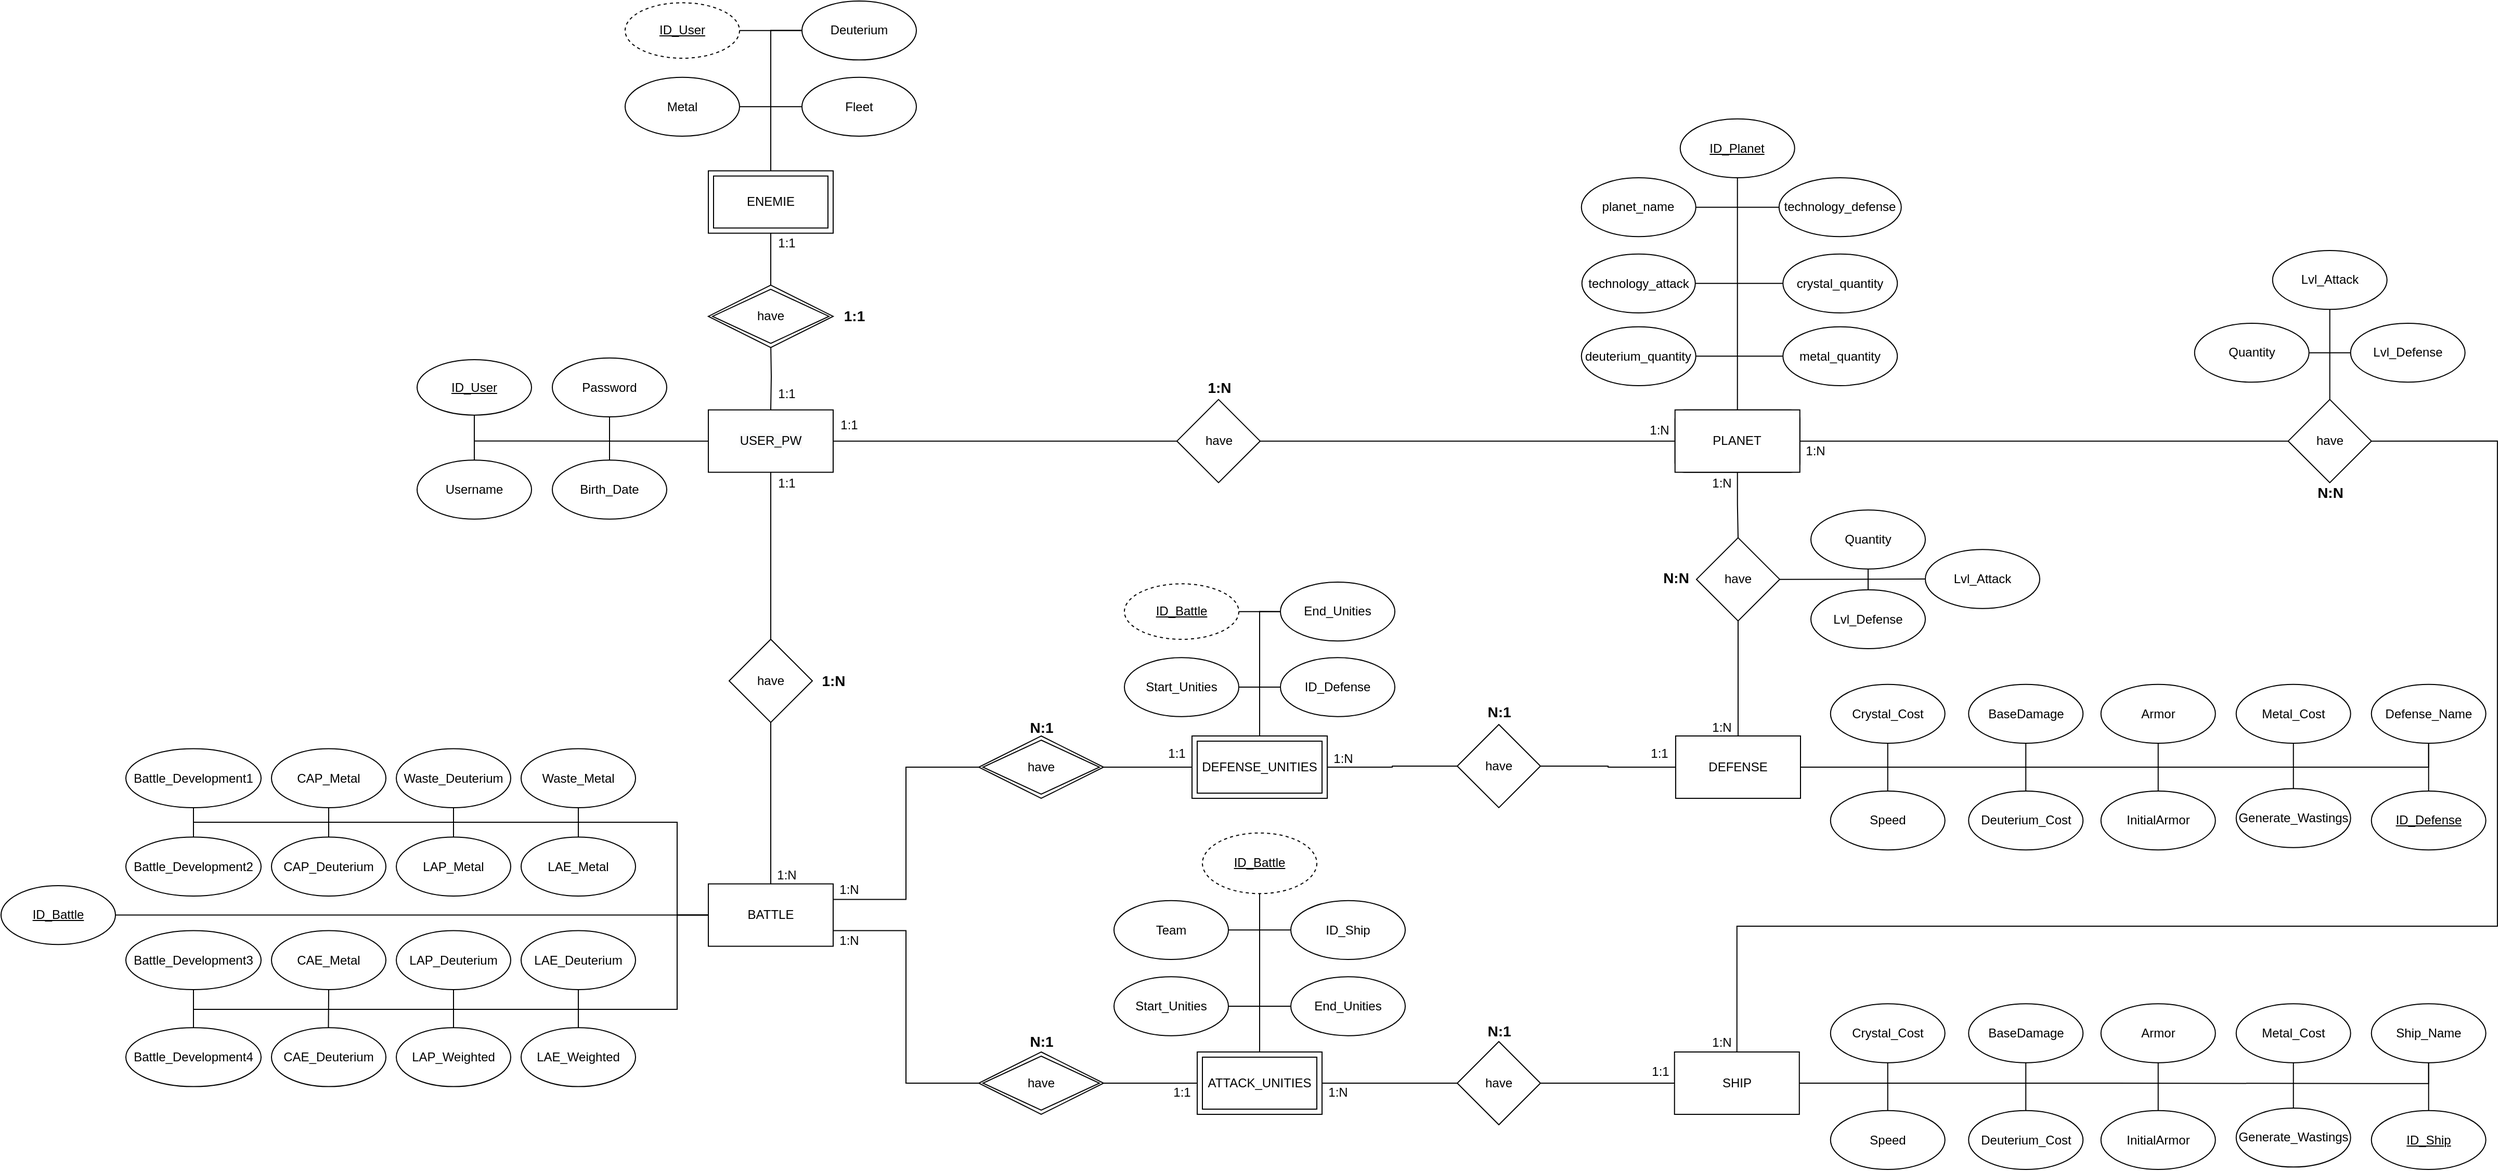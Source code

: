 <mxfile version="18.0.3" type="device"><diagram id="WYUygx-uGnB86wRrN0cQ" name="Page-1"><mxGraphModel dx="1483" dy="827" grid="1" gridSize="10" guides="1" tooltips="1" connect="1" arrows="1" fold="1" page="1" pageScale="1" pageWidth="827" pageHeight="1169" math="0" shadow="0"><root><mxCell id="0"/><mxCell id="1" parent="0"/><mxCell id="ohvW5mJ8egIb3ybMiCgC-167" style="edgeStyle=orthogonalEdgeStyle;rounded=0;orthogonalLoop=1;jettySize=auto;html=1;exitX=1;exitY=0.5;exitDx=0;exitDy=0;entryX=0;entryY=0.5;entryDx=0;entryDy=0;endArrow=none;endFill=0;" parent="1" source="6YIrO5ZXPDaVJEwFv6me-17" target="ohvW5mJ8egIb3ybMiCgC-154" edge="1"><mxGeometry relative="1" as="geometry"/></mxCell><mxCell id="6YIrO5ZXPDaVJEwFv6me-17" value="have" style="rhombus;whiteSpace=wrap;html=1;" parent="1" vertex="1"><mxGeometry x="1160.5" y="413.32" width="80" height="80" as="geometry"/></mxCell><mxCell id="j-4rNyqUVBgKODpqwFoY-155" style="edgeStyle=orthogonalEdgeStyle;rounded=0;orthogonalLoop=1;jettySize=auto;html=1;exitX=1;exitY=0.5;exitDx=0;exitDy=0;entryX=0.5;entryY=0;entryDx=0;entryDy=0;endArrow=none;endFill=0;" parent="1" source="6YIrO5ZXPDaVJEwFv6me-51" target="ohvW5mJ8egIb3ybMiCgC-158" edge="1"><mxGeometry relative="1" as="geometry"><Array as="points"><mxPoint x="2430" y="453"/><mxPoint x="2430" y="920"/><mxPoint x="1699" y="920"/></Array></mxGeometry></mxCell><mxCell id="j-4rNyqUVBgKODpqwFoY-156" style="edgeStyle=orthogonalEdgeStyle;rounded=0;orthogonalLoop=1;jettySize=auto;html=1;exitX=0.5;exitY=0;exitDx=0;exitDy=0;entryX=0.5;entryY=1;entryDx=0;entryDy=0;endArrow=none;endFill=0;" parent="1" source="6YIrO5ZXPDaVJEwFv6me-51" target="j-4rNyqUVBgKODpqwFoY-54" edge="1"><mxGeometry relative="1" as="geometry"/></mxCell><mxCell id="6YIrO5ZXPDaVJEwFv6me-51" value="have" style="rhombus;whiteSpace=wrap;html=1;" parent="1" vertex="1"><mxGeometry x="2228.87" y="413.32" width="80" height="80" as="geometry"/></mxCell><mxCell id="6YIrO5ZXPDaVJEwFv6me-54" value="DEFENSE" style="rounded=0;whiteSpace=wrap;html=1;" parent="1" vertex="1"><mxGeometry x="1640" y="736.99" width="120" height="60" as="geometry"/></mxCell><mxCell id="j-4rNyqUVBgKODpqwFoY-55" style="edgeStyle=orthogonalEdgeStyle;rounded=0;orthogonalLoop=1;jettySize=auto;html=1;exitX=0.5;exitY=0;exitDx=0;exitDy=0;entryX=0.5;entryY=0.95;entryDx=0;entryDy=0;endArrow=none;endFill=0;entryPerimeter=0;" parent="1" source="6YIrO5ZXPDaVJEwFv6me-103" target="6YIrO5ZXPDaVJEwFv6me-105" edge="1"><mxGeometry relative="1" as="geometry"><mxPoint x="770" y="729.98" as="targetPoint"/></mxGeometry></mxCell><mxCell id="j-4rNyqUVBgKODpqwFoY-112" style="edgeStyle=orthogonalEdgeStyle;rounded=0;orthogonalLoop=1;jettySize=auto;html=1;exitX=1;exitY=0.25;exitDx=0;exitDy=0;entryX=0;entryY=0.5;entryDx=0;entryDy=0;endArrow=none;endFill=0;" parent="1" source="6YIrO5ZXPDaVJEwFv6me-103" target="ohvW5mJ8egIb3ybMiCgC-44" edge="1"><mxGeometry relative="1" as="geometry"/></mxCell><mxCell id="j-4rNyqUVBgKODpqwFoY-114" style="edgeStyle=orthogonalEdgeStyle;rounded=0;orthogonalLoop=1;jettySize=auto;html=1;exitX=1;exitY=0.75;exitDx=0;exitDy=0;entryX=0;entryY=0.5;entryDx=0;entryDy=0;endArrow=none;endFill=0;" parent="1" source="6YIrO5ZXPDaVJEwFv6me-103" target="ohvW5mJ8egIb3ybMiCgC-43" edge="1"><mxGeometry relative="1" as="geometry"/></mxCell><mxCell id="YRT9ZFOHaoRwkXGgSKSp-3" style="edgeStyle=orthogonalEdgeStyle;rounded=0;orthogonalLoop=1;jettySize=auto;html=1;exitX=0;exitY=0.5;exitDx=0;exitDy=0;entryX=0.5;entryY=1;entryDx=0;entryDy=0;endArrow=none;endFill=0;" edge="1" parent="1" source="6YIrO5ZXPDaVJEwFv6me-103" target="YRT9ZFOHaoRwkXGgSKSp-1"><mxGeometry relative="1" as="geometry"><Array as="points"><mxPoint x="680" y="909"/><mxPoint x="680" y="820"/><mxPoint x="215" y="820"/></Array></mxGeometry></mxCell><mxCell id="6YIrO5ZXPDaVJEwFv6me-103" value="BATTLE" style="rounded=0;whiteSpace=wrap;html=1;" parent="1" vertex="1"><mxGeometry x="710" y="879.3" width="120" height="60" as="geometry"/></mxCell><mxCell id="ohvW5mJ8egIb3ybMiCgC-115" style="edgeStyle=orthogonalEdgeStyle;rounded=0;orthogonalLoop=1;jettySize=auto;html=1;exitX=1;exitY=0.5;exitDx=0;exitDy=0;entryX=0;entryY=0.5;entryDx=0;entryDy=0;endArrow=none;endFill=0;" parent="1" source="6YIrO5ZXPDaVJEwFv6me-104" target="6YIrO5ZXPDaVJEwFv6me-103" edge="1"><mxGeometry relative="1" as="geometry"/></mxCell><mxCell id="6YIrO5ZXPDaVJEwFv6me-104" value="&lt;u&gt;ID_Battle&lt;/u&gt;" style="ellipse;whiteSpace=wrap;html=1;" parent="1" vertex="1"><mxGeometry x="30" y="880.96" width="110" height="56.67" as="geometry"/></mxCell><mxCell id="6YIrO5ZXPDaVJEwFv6me-105" value="have" style="rhombus;whiteSpace=wrap;html=1;" parent="1" vertex="1"><mxGeometry x="730" y="643.98" width="80" height="80" as="geometry"/></mxCell><mxCell id="6YIrO5ZXPDaVJEwFv6me-109" value="LAP_Metal" style="ellipse;whiteSpace=wrap;html=1;" parent="1" vertex="1"><mxGeometry x="410" y="834.29" width="110" height="56.67" as="geometry"/></mxCell><mxCell id="DW7gP-jCszb6vveydAVp-3" value="&lt;b&gt;&lt;font style=&quot;font-size: 14px&quot;&gt;1:N&lt;/font&gt;&lt;/b&gt;" style="text;html=1;align=center;verticalAlign=middle;resizable=0;points=[];autosize=1;strokeColor=none;fillColor=none;" parent="1" vertex="1"><mxGeometry x="1180.5" y="391.65" width="40" height="20" as="geometry"/></mxCell><mxCell id="DW7gP-jCszb6vveydAVp-5" value="&lt;font style=&quot;font-size: 12px&quot;&gt;1:N&lt;/font&gt;" style="text;html=1;align=center;verticalAlign=middle;resizable=0;points=[];autosize=1;strokeColor=none;fillColor=none;fontSize=14;" parent="1" vertex="1"><mxGeometry x="1668.87" y="1021" width="30" height="20" as="geometry"/></mxCell><mxCell id="DW7gP-jCszb6vveydAVp-11" value="1:N" style="text;html=1;align=center;verticalAlign=middle;resizable=0;points=[];autosize=1;strokeColor=none;fillColor=none;fontSize=12;" parent="1" vertex="1"><mxGeometry x="770" y="860.96" width="30" height="20" as="geometry"/></mxCell><mxCell id="DW7gP-jCszb6vveydAVp-12" value="&lt;font style=&quot;font-size: 14px&quot;&gt;&lt;b&gt;1:N&lt;/b&gt;&lt;/font&gt;" style="text;html=1;align=center;verticalAlign=middle;resizable=0;points=[];autosize=1;strokeColor=none;fillColor=none;fontSize=12;" parent="1" vertex="1"><mxGeometry x="810" y="673.98" width="40" height="20" as="geometry"/></mxCell><mxCell id="j-4rNyqUVBgKODpqwFoY-119" style="edgeStyle=orthogonalEdgeStyle;rounded=0;orthogonalLoop=1;jettySize=auto;html=1;exitX=1;exitY=0.5;exitDx=0;exitDy=0;entryX=0;entryY=0.5;entryDx=0;entryDy=0;endArrow=none;endFill=0;" parent="1" source="ohvW5mJ8egIb3ybMiCgC-39" target="j-4rNyqUVBgKODpqwFoY-159" edge="1"><mxGeometry relative="1" as="geometry"><mxPoint x="1410" y="1071" as="targetPoint"/></mxGeometry></mxCell><mxCell id="ohvW5mJ8egIb3ybMiCgC-39" value="ATTACK_UNITIES" style="shape=ext;margin=3;double=1;whiteSpace=wrap;html=1;align=center;" parent="1" vertex="1"><mxGeometry x="1180" y="1041" width="120" height="60" as="geometry"/></mxCell><mxCell id="j-4rNyqUVBgKODpqwFoY-129" style="edgeStyle=orthogonalEdgeStyle;rounded=0;orthogonalLoop=1;jettySize=auto;html=1;exitX=0.5;exitY=0;exitDx=0;exitDy=0;entryX=0;entryY=0.5;entryDx=0;entryDy=0;endArrow=none;endFill=0;" parent="1" source="ohvW5mJ8egIb3ybMiCgC-41" target="j-4rNyqUVBgKODpqwFoY-124" edge="1"><mxGeometry relative="1" as="geometry"/></mxCell><mxCell id="ohvW5mJ8egIb3ybMiCgC-41" value="DEFENSE_UNITIES" style="shape=ext;margin=3;double=1;whiteSpace=wrap;html=1;align=center;" parent="1" vertex="1"><mxGeometry x="1175" y="736.99" width="130" height="60" as="geometry"/></mxCell><mxCell id="j-4rNyqUVBgKODpqwFoY-115" style="edgeStyle=orthogonalEdgeStyle;rounded=0;orthogonalLoop=1;jettySize=auto;html=1;exitX=1;exitY=0.5;exitDx=0;exitDy=0;entryX=0;entryY=0.5;entryDx=0;entryDy=0;endArrow=none;endFill=0;" parent="1" source="ohvW5mJ8egIb3ybMiCgC-43" target="ohvW5mJ8egIb3ybMiCgC-39" edge="1"><mxGeometry relative="1" as="geometry"/></mxCell><mxCell id="ohvW5mJ8egIb3ybMiCgC-43" value="have" style="shape=rhombus;double=1;perimeter=rhombusPerimeter;whiteSpace=wrap;html=1;align=center;" parent="1" vertex="1"><mxGeometry x="970" y="1041" width="120" height="60" as="geometry"/></mxCell><mxCell id="j-4rNyqUVBgKODpqwFoY-113" style="edgeStyle=orthogonalEdgeStyle;rounded=0;orthogonalLoop=1;jettySize=auto;html=1;exitX=1;exitY=0.5;exitDx=0;exitDy=0;entryX=0;entryY=0.5;entryDx=0;entryDy=0;endArrow=none;endFill=0;" parent="1" source="ohvW5mJ8egIb3ybMiCgC-44" target="ohvW5mJ8egIb3ybMiCgC-41" edge="1"><mxGeometry relative="1" as="geometry"/></mxCell><mxCell id="ohvW5mJ8egIb3ybMiCgC-44" value="have" style="shape=rhombus;double=1;perimeter=rhombusPerimeter;whiteSpace=wrap;html=1;align=center;" parent="1" vertex="1"><mxGeometry x="970" y="737.0" width="120" height="60" as="geometry"/></mxCell><mxCell id="ohvW5mJ8egIb3ybMiCgC-110" style="edgeStyle=orthogonalEdgeStyle;rounded=0;orthogonalLoop=1;jettySize=auto;html=1;exitX=0.5;exitY=1;exitDx=0;exitDy=0;entryX=0.5;entryY=0;entryDx=0;entryDy=0;endArrow=none;endFill=0;" parent="1" source="ohvW5mJ8egIb3ybMiCgC-94" target="ohvW5mJ8egIb3ybMiCgC-96" edge="1"><mxGeometry relative="1" as="geometry"/></mxCell><mxCell id="ohvW5mJ8egIb3ybMiCgC-94" value="CAP_Metal" style="ellipse;whiteSpace=wrap;html=1;" parent="1" vertex="1"><mxGeometry x="290" y="749.3" width="110" height="56.67" as="geometry"/></mxCell><mxCell id="ohvW5mJ8egIb3ybMiCgC-114" style="edgeStyle=orthogonalEdgeStyle;rounded=0;orthogonalLoop=1;jettySize=auto;html=1;exitX=0.5;exitY=1;exitDx=0;exitDy=0;endArrow=none;endFill=0;" parent="1" source="ohvW5mJ8egIb3ybMiCgC-95" edge="1"><mxGeometry relative="1" as="geometry"><mxPoint x="344.739" y="1019.3" as="targetPoint"/></mxGeometry></mxCell><mxCell id="ohvW5mJ8egIb3ybMiCgC-95" value="CAE_Metal" style="ellipse;whiteSpace=wrap;html=1;" parent="1" vertex="1"><mxGeometry x="290" y="924.29" width="110" height="56.67" as="geometry"/></mxCell><mxCell id="ohvW5mJ8egIb3ybMiCgC-96" value="CAP_Deuterium" style="ellipse;whiteSpace=wrap;html=1;" parent="1" vertex="1"><mxGeometry x="290" y="834.29" width="110" height="56.67" as="geometry"/></mxCell><mxCell id="YRT9ZFOHaoRwkXGgSKSp-2" style="edgeStyle=orthogonalEdgeStyle;rounded=0;orthogonalLoop=1;jettySize=auto;html=1;exitX=0.5;exitY=0;exitDx=0;exitDy=0;entryX=0;entryY=0.5;entryDx=0;entryDy=0;endArrow=none;endFill=0;" edge="1" parent="1" source="YRT9ZFOHaoRwkXGgSKSp-6" target="6YIrO5ZXPDaVJEwFv6me-103"><mxGeometry relative="1" as="geometry"><Array as="points"><mxPoint x="215" y="1000"/><mxPoint x="680" y="1000"/><mxPoint x="680" y="909"/></Array></mxGeometry></mxCell><mxCell id="ohvW5mJ8egIb3ybMiCgC-97" value="CAE_Deuterium" style="ellipse;whiteSpace=wrap;html=1;" parent="1" vertex="1"><mxGeometry x="290" y="1017.63" width="110" height="56.67" as="geometry"/></mxCell><mxCell id="ohvW5mJ8egIb3ybMiCgC-113" style="edgeStyle=orthogonalEdgeStyle;rounded=0;orthogonalLoop=1;jettySize=auto;html=1;exitX=0.5;exitY=1;exitDx=0;exitDy=0;entryX=0.5;entryY=0;entryDx=0;entryDy=0;endArrow=none;endFill=0;" parent="1" source="ohvW5mJ8egIb3ybMiCgC-100" target="ohvW5mJ8egIb3ybMiCgC-101" edge="1"><mxGeometry relative="1" as="geometry"/></mxCell><mxCell id="ohvW5mJ8egIb3ybMiCgC-100" value="LAP_Deuterium" style="ellipse;whiteSpace=wrap;html=1;" parent="1" vertex="1"><mxGeometry x="410" y="924.29" width="110" height="56.67" as="geometry"/></mxCell><mxCell id="ohvW5mJ8egIb3ybMiCgC-101" value="LAP_Weighted" style="ellipse;whiteSpace=wrap;html=1;" parent="1" vertex="1"><mxGeometry x="410" y="1017.63" width="110" height="56.67" as="geometry"/></mxCell><mxCell id="ohvW5mJ8egIb3ybMiCgC-102" value="LAE_Metal" style="ellipse;whiteSpace=wrap;html=1;" parent="1" vertex="1"><mxGeometry x="530" y="834.29" width="110" height="56.67" as="geometry"/></mxCell><mxCell id="ohvW5mJ8egIb3ybMiCgC-112" style="edgeStyle=orthogonalEdgeStyle;rounded=0;orthogonalLoop=1;jettySize=auto;html=1;exitX=0.5;exitY=1;exitDx=0;exitDy=0;entryX=0.5;entryY=0;entryDx=0;entryDy=0;endArrow=none;endFill=0;" parent="1" source="ohvW5mJ8egIb3ybMiCgC-103" target="ohvW5mJ8egIb3ybMiCgC-104" edge="1"><mxGeometry relative="1" as="geometry"/></mxCell><mxCell id="ohvW5mJ8egIb3ybMiCgC-103" value="LAE_Deuterium" style="ellipse;whiteSpace=wrap;html=1;" parent="1" vertex="1"><mxGeometry x="530" y="924.29" width="110" height="56.67" as="geometry"/></mxCell><mxCell id="ohvW5mJ8egIb3ybMiCgC-104" value="LAE_Weighted" style="ellipse;whiteSpace=wrap;html=1;" parent="1" vertex="1"><mxGeometry x="530" y="1017.63" width="110" height="56.67" as="geometry"/></mxCell><mxCell id="ohvW5mJ8egIb3ybMiCgC-108" style="edgeStyle=orthogonalEdgeStyle;rounded=0;orthogonalLoop=1;jettySize=auto;html=1;exitX=0.5;exitY=1;exitDx=0;exitDy=0;entryX=0.5;entryY=0;entryDx=0;entryDy=0;endArrow=none;endFill=0;" parent="1" source="ohvW5mJ8egIb3ybMiCgC-105" target="ohvW5mJ8egIb3ybMiCgC-102" edge="1"><mxGeometry relative="1" as="geometry"/></mxCell><mxCell id="ohvW5mJ8egIb3ybMiCgC-105" value="Waste_Metal" style="ellipse;whiteSpace=wrap;html=1;" parent="1" vertex="1"><mxGeometry x="530" y="749.3" width="110" height="56.67" as="geometry"/></mxCell><mxCell id="ohvW5mJ8egIb3ybMiCgC-109" style="edgeStyle=orthogonalEdgeStyle;rounded=0;orthogonalLoop=1;jettySize=auto;html=1;exitX=0.5;exitY=1;exitDx=0;exitDy=0;entryX=0.5;entryY=0;entryDx=0;entryDy=0;endArrow=none;endFill=0;" parent="1" source="ohvW5mJ8egIb3ybMiCgC-106" target="6YIrO5ZXPDaVJEwFv6me-109" edge="1"><mxGeometry relative="1" as="geometry"/></mxCell><mxCell id="ohvW5mJ8egIb3ybMiCgC-106" value="Waste_Deuterium" style="ellipse;whiteSpace=wrap;html=1;" parent="1" vertex="1"><mxGeometry x="410" y="749.3" width="110" height="56.67" as="geometry"/></mxCell><mxCell id="ohvW5mJ8egIb3ybMiCgC-116" style="edgeStyle=orthogonalEdgeStyle;rounded=0;orthogonalLoop=1;jettySize=auto;html=1;exitX=0;exitY=0.5;exitDx=0;exitDy=0;entryX=0.5;entryY=1;entryDx=0;entryDy=0;endArrow=none;endFill=0;" parent="1" source="ohvW5mJ8egIb3ybMiCgC-117" target="ohvW5mJ8egIb3ybMiCgC-121" edge="1"><mxGeometry relative="1" as="geometry"/></mxCell><mxCell id="ohvW5mJ8egIb3ybMiCgC-168" style="edgeStyle=orthogonalEdgeStyle;rounded=0;orthogonalLoop=1;jettySize=auto;html=1;exitX=1;exitY=0.5;exitDx=0;exitDy=0;entryX=0;entryY=0.5;entryDx=0;entryDy=0;endArrow=none;endFill=0;" parent="1" source="ohvW5mJ8egIb3ybMiCgC-117" target="6YIrO5ZXPDaVJEwFv6me-17" edge="1"><mxGeometry relative="1" as="geometry"/></mxCell><mxCell id="5bpoeHParDZE0IXTmBn5-54" style="edgeStyle=orthogonalEdgeStyle;rounded=0;orthogonalLoop=1;jettySize=auto;html=1;exitX=0.5;exitY=1;exitDx=0;exitDy=0;entryX=0.5;entryY=0;entryDx=0;entryDy=0;endArrow=none;endFill=0;" parent="1" source="ohvW5mJ8egIb3ybMiCgC-117" target="6YIrO5ZXPDaVJEwFv6me-105" edge="1"><mxGeometry relative="1" as="geometry"/></mxCell><mxCell id="ohvW5mJ8egIb3ybMiCgC-117" value="&lt;span style=&quot;color: rgb(0, 0, 0); font-family: helvetica; font-size: 12px; font-style: normal; font-weight: 400; letter-spacing: normal; text-align: center; text-indent: 0px; text-transform: none; word-spacing: 0px; background-color: rgb(248, 249, 250); display: inline; float: none;&quot;&gt;USER_PW&lt;/span&gt;" style="rounded=0;whiteSpace=wrap;html=1;" parent="1" vertex="1"><mxGeometry x="710" y="423.32" width="120" height="60" as="geometry"/></mxCell><mxCell id="ohvW5mJ8egIb3ybMiCgC-118" value="1:1" style="text;html=1;align=center;verticalAlign=middle;resizable=0;points=[];autosize=1;strokeColor=none;fillColor=none;" parent="1" vertex="1"><mxGeometry x="830" y="428.31" width="30" height="20" as="geometry"/></mxCell><mxCell id="ohvW5mJ8egIb3ybMiCgC-119" value="&lt;font style=&quot;font-size: 12px&quot;&gt;1:1&lt;/font&gt;" style="text;html=1;align=center;verticalAlign=middle;resizable=0;points=[];autosize=1;strokeColor=none;fillColor=none;fontSize=14;" parent="1" vertex="1"><mxGeometry x="770" y="483.32" width="30" height="20" as="geometry"/></mxCell><mxCell id="ohvW5mJ8egIb3ybMiCgC-120" style="edgeStyle=orthogonalEdgeStyle;rounded=0;orthogonalLoop=1;jettySize=auto;html=1;exitX=0.5;exitY=1;exitDx=0;exitDy=0;entryX=0.5;entryY=0;entryDx=0;entryDy=0;endArrow=none;endFill=0;" parent="1" source="ohvW5mJ8egIb3ybMiCgC-121" target="ohvW5mJ8egIb3ybMiCgC-122" edge="1"><mxGeometry relative="1" as="geometry"/></mxCell><mxCell id="ohvW5mJ8egIb3ybMiCgC-121" value="&lt;u&gt;ID_User&lt;/u&gt;" style="ellipse;whiteSpace=wrap;html=1;" parent="1" vertex="1"><mxGeometry x="430" y="374.99" width="110" height="53.33" as="geometry"/></mxCell><mxCell id="ohvW5mJ8egIb3ybMiCgC-122" value="Username" style="ellipse;whiteSpace=wrap;html=1;" parent="1" vertex="1"><mxGeometry x="430" y="471.65" width="110" height="56.67" as="geometry"/></mxCell><mxCell id="ohvW5mJ8egIb3ybMiCgC-123" value="Birth_Date" style="ellipse;whiteSpace=wrap;html=1;" parent="1" vertex="1"><mxGeometry x="560" y="471.65" width="110" height="56.67" as="geometry"/></mxCell><mxCell id="ohvW5mJ8egIb3ybMiCgC-124" style="edgeStyle=orthogonalEdgeStyle;rounded=0;orthogonalLoop=1;jettySize=auto;html=1;exitX=0.5;exitY=1;exitDx=0;exitDy=0;entryX=0.5;entryY=0;entryDx=0;entryDy=0;endArrow=none;endFill=0;" parent="1" source="ohvW5mJ8egIb3ybMiCgC-125" target="ohvW5mJ8egIb3ybMiCgC-123" edge="1"><mxGeometry relative="1" as="geometry"/></mxCell><mxCell id="ohvW5mJ8egIb3ybMiCgC-125" value="Password" style="ellipse;whiteSpace=wrap;html=1;" parent="1" vertex="1"><mxGeometry x="560" y="373.32" width="110" height="56.67" as="geometry"/></mxCell><mxCell id="ohvW5mJ8egIb3ybMiCgC-126" style="edgeStyle=orthogonalEdgeStyle;rounded=0;orthogonalLoop=1;jettySize=auto;html=1;exitX=0.5;exitY=1;exitDx=0;exitDy=0;entryX=0.5;entryY=0;entryDx=0;entryDy=0;endArrow=none;endFill=0;" parent="1" target="ohvW5mJ8egIb3ybMiCgC-117" edge="1"><mxGeometry relative="1" as="geometry"><mxPoint x="770" y="358.32" as="sourcePoint"/></mxGeometry></mxCell><mxCell id="ohvW5mJ8egIb3ybMiCgC-127" style="edgeStyle=orthogonalEdgeStyle;rounded=0;orthogonalLoop=1;jettySize=auto;html=1;exitX=0.5;exitY=0;exitDx=0;exitDy=0;entryX=0.5;entryY=1;entryDx=0;entryDy=0;endArrow=none;endFill=0;" parent="1" source="ohvW5mJ8egIb3ybMiCgC-128" target="ohvW5mJ8egIb3ybMiCgC-130" edge="1"><mxGeometry relative="1" as="geometry"/></mxCell><mxCell id="ohvW5mJ8egIb3ybMiCgC-128" value="have" style="shape=rhombus;double=1;perimeter=rhombusPerimeter;whiteSpace=wrap;html=1;align=center;" parent="1" vertex="1"><mxGeometry x="710" y="303.33" width="120" height="60" as="geometry"/></mxCell><mxCell id="ohvW5mJ8egIb3ybMiCgC-129" style="edgeStyle=orthogonalEdgeStyle;rounded=0;orthogonalLoop=1;jettySize=auto;html=1;exitX=0.5;exitY=0;exitDx=0;exitDy=0;entryX=0;entryY=0.5;entryDx=0;entryDy=0;endArrow=none;endFill=0;" parent="1" source="ohvW5mJ8egIb3ybMiCgC-130" target="ohvW5mJ8egIb3ybMiCgC-131" edge="1"><mxGeometry relative="1" as="geometry"/></mxCell><mxCell id="ohvW5mJ8egIb3ybMiCgC-130" value="&lt;span style=&quot;font-family: helvetica;&quot;&gt;ENEMIE&lt;/span&gt;" style="shape=ext;margin=3;double=1;whiteSpace=wrap;html=1;align=center;" parent="1" vertex="1"><mxGeometry x="710" y="193.33" width="120" height="60" as="geometry"/></mxCell><mxCell id="ohvW5mJ8egIb3ybMiCgC-131" value="Deuterium" style="ellipse;whiteSpace=wrap;html=1;" parent="1" vertex="1"><mxGeometry x="800" y="30.0" width="110" height="56.67" as="geometry"/></mxCell><mxCell id="ohvW5mJ8egIb3ybMiCgC-132" value="Fleet" style="ellipse;whiteSpace=wrap;html=1;" parent="1" vertex="1"><mxGeometry x="800" y="103.33" width="110" height="56.67" as="geometry"/></mxCell><mxCell id="ohvW5mJ8egIb3ybMiCgC-133" style="edgeStyle=orthogonalEdgeStyle;rounded=0;orthogonalLoop=1;jettySize=auto;html=1;exitX=1;exitY=0.5;exitDx=0;exitDy=0;entryX=0;entryY=0.5;entryDx=0;entryDy=0;endArrow=none;endFill=0;" parent="1" source="ohvW5mJ8egIb3ybMiCgC-134" target="ohvW5mJ8egIb3ybMiCgC-132" edge="1"><mxGeometry relative="1" as="geometry"/></mxCell><mxCell id="ohvW5mJ8egIb3ybMiCgC-134" value="Metal" style="ellipse;whiteSpace=wrap;html=1;" parent="1" vertex="1"><mxGeometry x="630" y="103.33" width="110" height="56.67" as="geometry"/></mxCell><mxCell id="ohvW5mJ8egIb3ybMiCgC-135" style="edgeStyle=orthogonalEdgeStyle;rounded=0;orthogonalLoop=1;jettySize=auto;html=1;exitX=1;exitY=0.5;exitDx=0;exitDy=0;entryX=0;entryY=0.5;entryDx=0;entryDy=0;endArrow=none;endFill=0;" parent="1" source="ohvW5mJ8egIb3ybMiCgC-136" target="ohvW5mJ8egIb3ybMiCgC-131" edge="1"><mxGeometry relative="1" as="geometry"/></mxCell><mxCell id="ohvW5mJ8egIb3ybMiCgC-136" value="&lt;u&gt;ID_User&lt;/u&gt;" style="ellipse;whiteSpace=wrap;html=1;align=center;dashed=1;" parent="1" vertex="1"><mxGeometry x="630" y="31.67" width="110" height="53.33" as="geometry"/></mxCell><mxCell id="ohvW5mJ8egIb3ybMiCgC-137" value="1:1" style="text;html=1;align=center;verticalAlign=middle;resizable=0;points=[];autosize=1;strokeColor=none;fillColor=none;" parent="1" vertex="1"><mxGeometry x="770" y="398.32" width="30" height="20" as="geometry"/></mxCell><mxCell id="ohvW5mJ8egIb3ybMiCgC-138" value="1:1" style="text;html=1;align=center;verticalAlign=middle;resizable=0;points=[];autosize=1;strokeColor=none;fillColor=none;" parent="1" vertex="1"><mxGeometry x="770" y="253.33" width="30" height="20" as="geometry"/></mxCell><mxCell id="ohvW5mJ8egIb3ybMiCgC-139" value="&lt;font style=&quot;font-size: 14px&quot;&gt;&lt;b&gt;1:1&lt;/b&gt;&lt;/font&gt;" style="text;html=1;align=center;verticalAlign=middle;resizable=0;points=[];autosize=1;strokeColor=none;fillColor=none;fontSize=12;" parent="1" vertex="1"><mxGeometry x="830" y="323.33" width="40" height="20" as="geometry"/></mxCell><mxCell id="ohvW5mJ8egIb3ybMiCgC-140" style="edgeStyle=orthogonalEdgeStyle;rounded=0;orthogonalLoop=1;jettySize=auto;html=1;exitX=0.5;exitY=0;exitDx=0;exitDy=0;entryX=0.5;entryY=1;entryDx=0;entryDy=0;endArrow=none;endFill=0;" parent="1" source="ohvW5mJ8egIb3ybMiCgC-141" target="ohvW5mJ8egIb3ybMiCgC-143" edge="1"><mxGeometry relative="1" as="geometry"/></mxCell><mxCell id="ohvW5mJ8egIb3ybMiCgC-141" value="PLANET" style="rounded=1;whiteSpace=wrap;html=1;" parent="1" vertex="1"><mxGeometry x="1639.37" y="423.32" width="120" height="60" as="geometry"/></mxCell><mxCell id="ohvW5mJ8egIb3ybMiCgC-143" value="&lt;u&gt;ID_Planet&lt;/u&gt;" style="ellipse;whiteSpace=wrap;html=1;" parent="1" vertex="1"><mxGeometry x="1644.37" y="143.32" width="110" height="56.67" as="geometry"/></mxCell><mxCell id="ohvW5mJ8egIb3ybMiCgC-144" style="edgeStyle=orthogonalEdgeStyle;rounded=0;orthogonalLoop=1;jettySize=auto;html=1;exitX=1;exitY=0.5;exitDx=0;exitDy=0;entryX=0;entryY=0.5;entryDx=0;entryDy=0;endArrow=none;endFill=0;" parent="1" source="ohvW5mJ8egIb3ybMiCgC-145" target="ohvW5mJ8egIb3ybMiCgC-150" edge="1"><mxGeometry relative="1" as="geometry"/></mxCell><mxCell id="ohvW5mJ8egIb3ybMiCgC-145" value="planet_name" style="ellipse;whiteSpace=wrap;html=1;" parent="1" vertex="1"><mxGeometry x="1549.37" y="199.99" width="110" height="56.67" as="geometry"/></mxCell><mxCell id="ohvW5mJ8egIb3ybMiCgC-146" value="crystal_quantity" style="ellipse;whiteSpace=wrap;html=1;" parent="1" vertex="1"><mxGeometry x="1743.13" y="273.32" width="110" height="56.67" as="geometry"/></mxCell><mxCell id="ohvW5mJ8egIb3ybMiCgC-147" value="metal_quantity" style="ellipse;whiteSpace=wrap;html=1;" parent="1" vertex="1"><mxGeometry x="1743.13" y="343.32" width="110" height="56.67" as="geometry"/></mxCell><mxCell id="ohvW5mJ8egIb3ybMiCgC-148" style="edgeStyle=orthogonalEdgeStyle;rounded=0;orthogonalLoop=1;jettySize=auto;html=1;exitX=1;exitY=0.5;exitDx=0;exitDy=0;entryX=0;entryY=0.5;entryDx=0;entryDy=0;endArrow=none;endFill=0;" parent="1" source="ohvW5mJ8egIb3ybMiCgC-149" target="ohvW5mJ8egIb3ybMiCgC-147" edge="1"><mxGeometry relative="1" as="geometry"/></mxCell><mxCell id="ohvW5mJ8egIb3ybMiCgC-149" value="deuterium_quantity" style="ellipse;whiteSpace=wrap;html=1;" parent="1" vertex="1"><mxGeometry x="1549.37" y="343.32" width="110" height="56.67" as="geometry"/></mxCell><mxCell id="ohvW5mJ8egIb3ybMiCgC-150" value="technology_defense" style="ellipse;whiteSpace=wrap;html=1;" parent="1" vertex="1"><mxGeometry x="1739.37" y="199.99" width="117.51" height="56.67" as="geometry"/></mxCell><mxCell id="ohvW5mJ8egIb3ybMiCgC-151" style="edgeStyle=orthogonalEdgeStyle;rounded=0;orthogonalLoop=1;jettySize=auto;html=1;exitX=1;exitY=0.5;exitDx=0;exitDy=0;entryX=0;entryY=0.5;entryDx=0;entryDy=0;endArrow=none;endFill=0;" parent="1" source="ohvW5mJ8egIb3ybMiCgC-152" target="ohvW5mJ8egIb3ybMiCgC-146" edge="1"><mxGeometry relative="1" as="geometry"/></mxCell><mxCell id="ohvW5mJ8egIb3ybMiCgC-152" value="technology_attack" style="ellipse;whiteSpace=wrap;html=1;" parent="1" vertex="1"><mxGeometry x="1549.87" y="273.32" width="109" height="56.67" as="geometry"/></mxCell><mxCell id="j-4rNyqUVBgKODpqwFoY-95" style="edgeStyle=orthogonalEdgeStyle;rounded=0;orthogonalLoop=1;jettySize=auto;html=1;exitX=0.5;exitY=1;exitDx=0;exitDy=0;entryX=0.5;entryY=0;entryDx=0;entryDy=0;endArrow=none;endFill=0;" parent="1" source="ohvW5mJ8egIb3ybMiCgC-154" target="j-4rNyqUVBgKODpqwFoY-36" edge="1"><mxGeometry relative="1" as="geometry"/></mxCell><mxCell id="j-4rNyqUVBgKODpqwFoY-154" style="edgeStyle=orthogonalEdgeStyle;rounded=0;orthogonalLoop=1;jettySize=auto;html=1;exitX=1;exitY=0.5;exitDx=0;exitDy=0;entryX=0;entryY=0.5;entryDx=0;entryDy=0;endArrow=none;endFill=0;" parent="1" source="ohvW5mJ8egIb3ybMiCgC-154" target="6YIrO5ZXPDaVJEwFv6me-51" edge="1"><mxGeometry relative="1" as="geometry"/></mxCell><mxCell id="ohvW5mJ8egIb3ybMiCgC-154" value="PLANET" style="rounded=0;whiteSpace=wrap;html=1;" parent="1" vertex="1"><mxGeometry x="1639.37" y="423.32" width="120" height="60" as="geometry"/></mxCell><mxCell id="ohvW5mJ8egIb3ybMiCgC-155" value="1:N" style="text;html=1;align=center;verticalAlign=middle;resizable=0;points=[];autosize=1;strokeColor=none;fillColor=none;" parent="1" vertex="1"><mxGeometry x="1609.37" y="433.32" width="30" height="20" as="geometry"/></mxCell><mxCell id="ohvW5mJ8egIb3ybMiCgC-157" value="1:N" style="text;html=1;align=center;verticalAlign=middle;resizable=0;points=[];autosize=1;strokeColor=none;fillColor=none;fontSize=12;" parent="1" vertex="1"><mxGeometry x="1758.87" y="453.32" width="30" height="20" as="geometry"/></mxCell><mxCell id="j-4rNyqUVBgKODpqwFoY-89" style="edgeStyle=orthogonalEdgeStyle;rounded=0;orthogonalLoop=1;jettySize=auto;html=1;exitX=1;exitY=0.5;exitDx=0;exitDy=0;entryX=0.5;entryY=1;entryDx=0;entryDy=0;endArrow=none;endFill=0;" parent="1" source="ohvW5mJ8egIb3ybMiCgC-158" target="j-4rNyqUVBgKODpqwFoY-3" edge="1"><mxGeometry relative="1" as="geometry"/></mxCell><mxCell id="ohvW5mJ8egIb3ybMiCgC-158" value="SHIP" style="rounded=0;whiteSpace=wrap;html=1;" parent="1" vertex="1"><mxGeometry x="1638.87" y="1041.0" width="120" height="60" as="geometry"/></mxCell><mxCell id="ohvW5mJ8egIb3ybMiCgC-165" value="&lt;font style=&quot;font-size: 12px&quot;&gt;1:N&lt;/font&gt;" style="text;html=1;align=center;verticalAlign=middle;resizable=0;points=[];autosize=1;strokeColor=none;fillColor=none;fontSize=14;" parent="1" vertex="1"><mxGeometry x="1668.87" y="483.32" width="30" height="20" as="geometry"/></mxCell><mxCell id="j-4rNyqUVBgKODpqwFoY-1" value="&lt;u&gt;ID_Ship&lt;/u&gt;" style="ellipse;whiteSpace=wrap;html=1;" parent="1" vertex="1"><mxGeometry x="2308.87" y="1097.33" width="110" height="56.67" as="geometry"/></mxCell><mxCell id="j-4rNyqUVBgKODpqwFoY-90" style="edgeStyle=orthogonalEdgeStyle;rounded=0;orthogonalLoop=1;jettySize=auto;html=1;exitX=0.5;exitY=1;exitDx=0;exitDy=0;entryX=0.5;entryY=0;entryDx=0;entryDy=0;endArrow=none;endFill=0;" parent="1" source="j-4rNyqUVBgKODpqwFoY-3" target="j-4rNyqUVBgKODpqwFoY-1" edge="1"><mxGeometry relative="1" as="geometry"/></mxCell><mxCell id="j-4rNyqUVBgKODpqwFoY-3" value="Ship_Name" style="ellipse;whiteSpace=wrap;html=1;" parent="1" vertex="1"><mxGeometry x="2308.87" y="994.66" width="110" height="56.67" as="geometry"/></mxCell><mxCell id="j-4rNyqUVBgKODpqwFoY-91" style="edgeStyle=orthogonalEdgeStyle;rounded=0;orthogonalLoop=1;jettySize=auto;html=1;exitX=0.5;exitY=1;exitDx=0;exitDy=0;entryX=0.5;entryY=0;entryDx=0;entryDy=0;endArrow=none;endFill=0;" parent="1" source="j-4rNyqUVBgKODpqwFoY-5" target="j-4rNyqUVBgKODpqwFoY-15" edge="1"><mxGeometry relative="1" as="geometry"/></mxCell><mxCell id="j-4rNyqUVBgKODpqwFoY-5" value="&lt;div&gt;Metal_&lt;span&gt;Cost&lt;/span&gt;&lt;/div&gt;" style="ellipse;whiteSpace=wrap;html=1;" parent="1" vertex="1"><mxGeometry x="2178.87" y="994.66" width="110" height="56.67" as="geometry"/></mxCell><mxCell id="j-4rNyqUVBgKODpqwFoY-94" style="edgeStyle=orthogonalEdgeStyle;rounded=0;orthogonalLoop=1;jettySize=auto;html=1;exitX=0.5;exitY=1;exitDx=0;exitDy=0;entryX=0.5;entryY=0;entryDx=0;entryDy=0;endArrow=none;endFill=0;" parent="1" source="j-4rNyqUVBgKODpqwFoY-6" target="j-4rNyqUVBgKODpqwFoY-13" edge="1"><mxGeometry relative="1" as="geometry"/></mxCell><mxCell id="j-4rNyqUVBgKODpqwFoY-6" value="&lt;div&gt;Crystal&lt;span&gt;_Cost&lt;/span&gt;&lt;/div&gt;" style="ellipse;whiteSpace=wrap;html=1;" parent="1" vertex="1"><mxGeometry x="1788.87" y="994.66" width="110" height="56.67" as="geometry"/></mxCell><mxCell id="j-4rNyqUVBgKODpqwFoY-7" value="&lt;div&gt;&lt;span style=&quot;font-weight: normal&quot;&gt;Deuteri&lt;span&gt;um_Co&lt;/span&gt;&lt;span&gt;st&lt;/span&gt;&lt;/span&gt;&lt;/div&gt;" style="ellipse;whiteSpace=wrap;html=1;fontStyle=1" parent="1" vertex="1"><mxGeometry x="1921.62" y="1097.33" width="110" height="56.67" as="geometry"/></mxCell><mxCell id="j-4rNyqUVBgKODpqwFoY-9" value="&lt;div&gt;InitialA&lt;span&gt;rmor&lt;/span&gt;&lt;/div&gt;" style="ellipse;whiteSpace=wrap;html=1;" parent="1" vertex="1"><mxGeometry x="2048.87" y="1097.33" width="110" height="56.67" as="geometry"/></mxCell><mxCell id="j-4rNyqUVBgKODpqwFoY-92" style="edgeStyle=orthogonalEdgeStyle;rounded=0;orthogonalLoop=1;jettySize=auto;html=1;exitX=0.5;exitY=1;exitDx=0;exitDy=0;entryX=0.5;entryY=0;entryDx=0;entryDy=0;endArrow=none;endFill=0;" parent="1" source="j-4rNyqUVBgKODpqwFoY-10" target="j-4rNyqUVBgKODpqwFoY-9" edge="1"><mxGeometry relative="1" as="geometry"/></mxCell><mxCell id="j-4rNyqUVBgKODpqwFoY-10" value="Armor" style="ellipse;whiteSpace=wrap;html=1;" parent="1" vertex="1"><mxGeometry x="2048.87" y="994.66" width="110" height="56.67" as="geometry"/></mxCell><mxCell id="j-4rNyqUVBgKODpqwFoY-93" style="edgeStyle=orthogonalEdgeStyle;rounded=0;orthogonalLoop=1;jettySize=auto;html=1;exitX=0.5;exitY=1;exitDx=0;exitDy=0;entryX=0.5;entryY=0;entryDx=0;entryDy=0;endArrow=none;endFill=0;" parent="1" source="j-4rNyqUVBgKODpqwFoY-11" target="j-4rNyqUVBgKODpqwFoY-7" edge="1"><mxGeometry relative="1" as="geometry"/></mxCell><mxCell id="j-4rNyqUVBgKODpqwFoY-11" value="&lt;div&gt;BaseDama&lt;span&gt;ge&lt;/span&gt;&lt;/div&gt;" style="ellipse;whiteSpace=wrap;html=1;" parent="1" vertex="1"><mxGeometry x="1921.62" y="994.66" width="110" height="56.67" as="geometry"/></mxCell><mxCell id="j-4rNyqUVBgKODpqwFoY-13" value="Speed" style="ellipse;whiteSpace=wrap;html=1;" parent="1" vertex="1"><mxGeometry x="1788.87" y="1097.33" width="110" height="56.67" as="geometry"/></mxCell><mxCell id="j-4rNyqUVBgKODpqwFoY-15" value="&lt;div&gt;Generate_&lt;span&gt;Wastings&lt;/span&gt;&lt;/div&gt;" style="ellipse;whiteSpace=wrap;html=1;" parent="1" vertex="1"><mxGeometry x="2178.87" y="1095.0" width="110" height="56.67" as="geometry"/></mxCell><mxCell id="j-4rNyqUVBgKODpqwFoY-49" style="edgeStyle=orthogonalEdgeStyle;rounded=0;orthogonalLoop=1;jettySize=auto;html=1;exitX=0.5;exitY=1;exitDx=0;exitDy=0;entryX=0.5;entryY=0;entryDx=0;entryDy=0;endArrow=none;endFill=0;" parent="1" source="j-4rNyqUVBgKODpqwFoY-36" target="6YIrO5ZXPDaVJEwFv6me-54" edge="1"><mxGeometry relative="1" as="geometry"/></mxCell><mxCell id="j-4rNyqUVBgKODpqwFoY-78" style="edgeStyle=orthogonalEdgeStyle;rounded=0;orthogonalLoop=1;jettySize=auto;html=1;exitX=1;exitY=0.5;exitDx=0;exitDy=0;entryX=0;entryY=0.5;entryDx=0;entryDy=0;endArrow=none;endFill=0;" parent="1" source="j-4rNyqUVBgKODpqwFoY-36" target="j-4rNyqUVBgKODpqwFoY-77" edge="1"><mxGeometry relative="1" as="geometry"/></mxCell><mxCell id="j-4rNyqUVBgKODpqwFoY-36" value="have" style="rhombus;whiteSpace=wrap;html=1;" parent="1" vertex="1"><mxGeometry x="1660" y="546.33" width="80" height="80" as="geometry"/></mxCell><mxCell id="j-4rNyqUVBgKODpqwFoY-38" value="&lt;b&gt;&lt;font style=&quot;font-size: 14px&quot;&gt;N:N&lt;/font&gt;&lt;/b&gt;" style="text;html=1;align=center;verticalAlign=middle;resizable=0;points=[];autosize=1;strokeColor=none;fillColor=none;fontSize=14;" parent="1" vertex="1"><mxGeometry x="1620" y="574.99" width="40" height="20" as="geometry"/></mxCell><mxCell id="j-4rNyqUVBgKODpqwFoY-50" value="1:N" style="text;html=1;align=center;verticalAlign=middle;resizable=0;points=[];autosize=1;strokeColor=none;fillColor=none;fontSize=12;" parent="1" vertex="1"><mxGeometry x="1668.87" y="718.65" width="30" height="20" as="geometry"/></mxCell><mxCell id="j-4rNyqUVBgKODpqwFoY-157" style="edgeStyle=orthogonalEdgeStyle;rounded=0;orthogonalLoop=1;jettySize=auto;html=1;exitX=1;exitY=0.5;exitDx=0;exitDy=0;entryX=0;entryY=0.5;entryDx=0;entryDy=0;endArrow=none;endFill=0;" parent="1" source="j-4rNyqUVBgKODpqwFoY-52" target="j-4rNyqUVBgKODpqwFoY-53" edge="1"><mxGeometry relative="1" as="geometry"/></mxCell><mxCell id="j-4rNyqUVBgKODpqwFoY-52" value="Quantity" style="ellipse;whiteSpace=wrap;html=1;" parent="1" vertex="1"><mxGeometry x="2138.87" y="339.99" width="110" height="56.67" as="geometry"/></mxCell><mxCell id="j-4rNyqUVBgKODpqwFoY-53" value="Lvl_Defense" style="ellipse;whiteSpace=wrap;html=1;" parent="1" vertex="1"><mxGeometry x="2288.87" y="339.99" width="110" height="56.67" as="geometry"/></mxCell><mxCell id="j-4rNyqUVBgKODpqwFoY-54" value="Lvl_Attack" style="ellipse;whiteSpace=wrap;html=1;" parent="1" vertex="1"><mxGeometry x="2213.87" y="269.99" width="110" height="56.67" as="geometry"/></mxCell><mxCell id="j-4rNyqUVBgKODpqwFoY-74" style="edgeStyle=orthogonalEdgeStyle;rounded=0;orthogonalLoop=1;jettySize=auto;html=1;exitX=0.5;exitY=1;exitDx=0;exitDy=0;entryX=0.5;entryY=0;entryDx=0;entryDy=0;endArrow=none;endFill=0;" parent="1" source="j-4rNyqUVBgKODpqwFoY-75" target="j-4rNyqUVBgKODpqwFoY-76" edge="1"><mxGeometry relative="1" as="geometry"/></mxCell><mxCell id="j-4rNyqUVBgKODpqwFoY-75" value="Quantity" style="ellipse;whiteSpace=wrap;html=1;" parent="1" vertex="1"><mxGeometry x="1770" y="519.66" width="110" height="56.67" as="geometry"/></mxCell><mxCell id="j-4rNyqUVBgKODpqwFoY-76" value="Lvl_Defense" style="ellipse;whiteSpace=wrap;html=1;" parent="1" vertex="1"><mxGeometry x="1770" y="596.33" width="110" height="56.67" as="geometry"/></mxCell><mxCell id="j-4rNyqUVBgKODpqwFoY-77" value="Lvl_Attack" style="ellipse;whiteSpace=wrap;html=1;" parent="1" vertex="1"><mxGeometry x="1880" y="557.66" width="110" height="56.67" as="geometry"/></mxCell><mxCell id="j-4rNyqUVBgKODpqwFoY-96" style="edgeStyle=orthogonalEdgeStyle;rounded=0;orthogonalLoop=1;jettySize=auto;html=1;exitX=1;exitY=0.5;exitDx=0;exitDy=0;entryX=0.5;entryY=1;entryDx=0;entryDy=0;endArrow=none;endFill=0;" parent="1" source="6YIrO5ZXPDaVJEwFv6me-54" target="j-4rNyqUVBgKODpqwFoY-99" edge="1"><mxGeometry relative="1" as="geometry"><mxPoint x="1810" y="767.33" as="sourcePoint"/></mxGeometry></mxCell><mxCell id="j-4rNyqUVBgKODpqwFoY-97" value="&lt;u&gt;ID_Defense&lt;/u&gt;" style="ellipse;whiteSpace=wrap;html=1;" parent="1" vertex="1"><mxGeometry x="2308.87" y="789.99" width="110" height="56.67" as="geometry"/></mxCell><mxCell id="j-4rNyqUVBgKODpqwFoY-98" style="edgeStyle=orthogonalEdgeStyle;rounded=0;orthogonalLoop=1;jettySize=auto;html=1;exitX=0.5;exitY=1;exitDx=0;exitDy=0;entryX=0.5;entryY=0;entryDx=0;entryDy=0;endArrow=none;endFill=0;" parent="1" source="j-4rNyqUVBgKODpqwFoY-99" target="j-4rNyqUVBgKODpqwFoY-97" edge="1"><mxGeometry relative="1" as="geometry"/></mxCell><mxCell id="j-4rNyqUVBgKODpqwFoY-99" value="Defense_Name" style="ellipse;whiteSpace=wrap;html=1;" parent="1" vertex="1"><mxGeometry x="2308.87" y="687.32" width="110" height="56.67" as="geometry"/></mxCell><mxCell id="j-4rNyqUVBgKODpqwFoY-100" style="edgeStyle=orthogonalEdgeStyle;rounded=0;orthogonalLoop=1;jettySize=auto;html=1;exitX=0.5;exitY=1;exitDx=0;exitDy=0;entryX=0.5;entryY=0;entryDx=0;entryDy=0;endArrow=none;endFill=0;" parent="1" source="j-4rNyqUVBgKODpqwFoY-101" target="j-4rNyqUVBgKODpqwFoY-111" edge="1"><mxGeometry relative="1" as="geometry"/></mxCell><mxCell id="j-4rNyqUVBgKODpqwFoY-101" value="&lt;div&gt;Metal_&lt;span&gt;Cost&lt;/span&gt;&lt;/div&gt;" style="ellipse;whiteSpace=wrap;html=1;" parent="1" vertex="1"><mxGeometry x="2178.87" y="687.32" width="110" height="56.67" as="geometry"/></mxCell><mxCell id="j-4rNyqUVBgKODpqwFoY-102" style="edgeStyle=orthogonalEdgeStyle;rounded=0;orthogonalLoop=1;jettySize=auto;html=1;exitX=0.5;exitY=1;exitDx=0;exitDy=0;entryX=0.5;entryY=0;entryDx=0;entryDy=0;endArrow=none;endFill=0;" parent="1" source="j-4rNyqUVBgKODpqwFoY-103" target="j-4rNyqUVBgKODpqwFoY-110" edge="1"><mxGeometry relative="1" as="geometry"/></mxCell><mxCell id="j-4rNyqUVBgKODpqwFoY-103" value="&lt;div&gt;Crystal&lt;span&gt;_Cost&lt;/span&gt;&lt;/div&gt;" style="ellipse;whiteSpace=wrap;html=1;" parent="1" vertex="1"><mxGeometry x="1788.87" y="687.32" width="110" height="56.67" as="geometry"/></mxCell><mxCell id="j-4rNyqUVBgKODpqwFoY-104" value="&lt;div&gt;&lt;span style=&quot;font-weight: normal&quot;&gt;Deuteri&lt;span&gt;um_Co&lt;/span&gt;&lt;span&gt;st&lt;/span&gt;&lt;/span&gt;&lt;/div&gt;" style="ellipse;whiteSpace=wrap;html=1;fontStyle=1" parent="1" vertex="1"><mxGeometry x="1921.62" y="789.99" width="110" height="56.67" as="geometry"/></mxCell><mxCell id="j-4rNyqUVBgKODpqwFoY-105" value="&lt;div&gt;InitialA&lt;span&gt;rmor&lt;/span&gt;&lt;/div&gt;" style="ellipse;whiteSpace=wrap;html=1;" parent="1" vertex="1"><mxGeometry x="2048.87" y="789.99" width="110" height="56.67" as="geometry"/></mxCell><mxCell id="j-4rNyqUVBgKODpqwFoY-106" style="edgeStyle=orthogonalEdgeStyle;rounded=0;orthogonalLoop=1;jettySize=auto;html=1;exitX=0.5;exitY=1;exitDx=0;exitDy=0;entryX=0.5;entryY=0;entryDx=0;entryDy=0;endArrow=none;endFill=0;" parent="1" source="j-4rNyqUVBgKODpqwFoY-107" target="j-4rNyqUVBgKODpqwFoY-105" edge="1"><mxGeometry relative="1" as="geometry"/></mxCell><mxCell id="j-4rNyqUVBgKODpqwFoY-107" value="Armor" style="ellipse;whiteSpace=wrap;html=1;" parent="1" vertex="1"><mxGeometry x="2048.87" y="687.32" width="110" height="56.67" as="geometry"/></mxCell><mxCell id="j-4rNyqUVBgKODpqwFoY-108" style="edgeStyle=orthogonalEdgeStyle;rounded=0;orthogonalLoop=1;jettySize=auto;html=1;exitX=0.5;exitY=1;exitDx=0;exitDy=0;entryX=0.5;entryY=0;entryDx=0;entryDy=0;endArrow=none;endFill=0;" parent="1" source="j-4rNyqUVBgKODpqwFoY-109" target="j-4rNyqUVBgKODpqwFoY-104" edge="1"><mxGeometry relative="1" as="geometry"/></mxCell><mxCell id="j-4rNyqUVBgKODpqwFoY-109" value="&lt;div&gt;BaseDama&lt;span&gt;ge&lt;/span&gt;&lt;/div&gt;" style="ellipse;whiteSpace=wrap;html=1;" parent="1" vertex="1"><mxGeometry x="1921.62" y="687.32" width="110" height="56.67" as="geometry"/></mxCell><mxCell id="j-4rNyqUVBgKODpqwFoY-110" value="Speed" style="ellipse;whiteSpace=wrap;html=1;" parent="1" vertex="1"><mxGeometry x="1788.87" y="789.99" width="110" height="56.67" as="geometry"/></mxCell><mxCell id="j-4rNyqUVBgKODpqwFoY-111" value="&lt;div&gt;Generate_&lt;span&gt;Wastings&lt;/span&gt;&lt;/div&gt;" style="ellipse;whiteSpace=wrap;html=1;" parent="1" vertex="1"><mxGeometry x="2178.87" y="787.66" width="110" height="56.67" as="geometry"/></mxCell><mxCell id="j-4rNyqUVBgKODpqwFoY-121" style="edgeStyle=orthogonalEdgeStyle;rounded=0;orthogonalLoop=1;jettySize=auto;html=1;exitX=1;exitY=0.5;exitDx=0;exitDy=0;entryX=0;entryY=0.5;entryDx=0;entryDy=0;endArrow=none;endFill=0;" parent="1" source="j-4rNyqUVBgKODpqwFoY-158" target="6YIrO5ZXPDaVJEwFv6me-54" edge="1"><mxGeometry relative="1" as="geometry"><mxPoint x="1530" y="767" as="sourcePoint"/></mxGeometry></mxCell><mxCell id="j-4rNyqUVBgKODpqwFoY-122" style="edgeStyle=orthogonalEdgeStyle;rounded=0;orthogonalLoop=1;jettySize=auto;html=1;exitX=0;exitY=0.5;exitDx=0;exitDy=0;entryX=1;entryY=0.5;entryDx=0;entryDy=0;endArrow=none;endFill=0;" parent="1" source="j-4rNyqUVBgKODpqwFoY-158" target="ohvW5mJ8egIb3ybMiCgC-41" edge="1"><mxGeometry relative="1" as="geometry"><mxPoint x="1410" y="767" as="sourcePoint"/></mxGeometry></mxCell><mxCell id="j-4rNyqUVBgKODpqwFoY-120" style="edgeStyle=orthogonalEdgeStyle;rounded=0;orthogonalLoop=1;jettySize=auto;html=1;exitX=1;exitY=0.5;exitDx=0;exitDy=0;entryX=0;entryY=0.5;entryDx=0;entryDy=0;endArrow=none;endFill=0;" parent="1" source="j-4rNyqUVBgKODpqwFoY-159" target="ohvW5mJ8egIb3ybMiCgC-158" edge="1"><mxGeometry relative="1" as="geometry"><mxPoint x="1530" y="1071" as="sourcePoint"/></mxGeometry></mxCell><mxCell id="j-4rNyqUVBgKODpqwFoY-123" value="ID_Defense" style="ellipse;whiteSpace=wrap;html=1;" parent="1" vertex="1"><mxGeometry x="1260" y="661.65" width="110" height="56.67" as="geometry"/></mxCell><mxCell id="j-4rNyqUVBgKODpqwFoY-124" value="End_Unities" style="ellipse;whiteSpace=wrap;html=1;" parent="1" vertex="1"><mxGeometry x="1260" y="588.98" width="110" height="56.67" as="geometry"/></mxCell><mxCell id="j-4rNyqUVBgKODpqwFoY-125" style="edgeStyle=orthogonalEdgeStyle;rounded=0;orthogonalLoop=1;jettySize=auto;html=1;exitX=1;exitY=0.5;exitDx=0;exitDy=0;entryX=0;entryY=0.5;entryDx=0;entryDy=0;endArrow=none;endFill=0;" parent="1" source="j-4rNyqUVBgKODpqwFoY-126" target="j-4rNyqUVBgKODpqwFoY-123" edge="1"><mxGeometry relative="1" as="geometry"/></mxCell><mxCell id="j-4rNyqUVBgKODpqwFoY-126" value="Start_Unities" style="ellipse;whiteSpace=wrap;html=1;" parent="1" vertex="1"><mxGeometry x="1110" y="661.65" width="110" height="56.67" as="geometry"/></mxCell><mxCell id="j-4rNyqUVBgKODpqwFoY-127" style="edgeStyle=orthogonalEdgeStyle;rounded=0;orthogonalLoop=1;jettySize=auto;html=1;exitX=1;exitY=0.5;exitDx=0;exitDy=0;entryX=0;entryY=0.5;entryDx=0;entryDy=0;endArrow=none;endFill=0;" parent="1" source="j-4rNyqUVBgKODpqwFoY-128" target="j-4rNyqUVBgKODpqwFoY-124" edge="1"><mxGeometry relative="1" as="geometry"/></mxCell><mxCell id="j-4rNyqUVBgKODpqwFoY-128" value="&lt;u&gt;ID_Battle&lt;/u&gt;" style="ellipse;whiteSpace=wrap;html=1;align=center;dashed=1;" parent="1" vertex="1"><mxGeometry x="1110" y="590.65" width="110" height="53.33" as="geometry"/></mxCell><mxCell id="j-4rNyqUVBgKODpqwFoY-130" value="ID_Ship" style="ellipse;whiteSpace=wrap;html=1;" parent="1" vertex="1"><mxGeometry x="1270" y="895.32" width="110" height="56.67" as="geometry"/></mxCell><mxCell id="j-4rNyqUVBgKODpqwFoY-131" value="End_Unities" style="ellipse;whiteSpace=wrap;html=1;" parent="1" vertex="1"><mxGeometry x="1270" y="968.65" width="110" height="56.67" as="geometry"/></mxCell><mxCell id="j-4rNyqUVBgKODpqwFoY-132" style="edgeStyle=orthogonalEdgeStyle;rounded=0;orthogonalLoop=1;jettySize=auto;html=1;exitX=1;exitY=0.5;exitDx=0;exitDy=0;entryX=0;entryY=0.5;entryDx=0;entryDy=0;endArrow=none;endFill=0;" parent="1" source="j-4rNyqUVBgKODpqwFoY-133" target="j-4rNyqUVBgKODpqwFoY-131" edge="1"><mxGeometry relative="1" as="geometry"/></mxCell><mxCell id="j-4rNyqUVBgKODpqwFoY-133" value="Start_Unities" style="ellipse;whiteSpace=wrap;html=1;" parent="1" vertex="1"><mxGeometry x="1100" y="968.65" width="110" height="56.67" as="geometry"/></mxCell><mxCell id="j-4rNyqUVBgKODpqwFoY-138" style="edgeStyle=orthogonalEdgeStyle;rounded=0;orthogonalLoop=1;jettySize=auto;html=1;exitX=1;exitY=0.5;exitDx=0;exitDy=0;entryX=0;entryY=0.5;entryDx=0;entryDy=0;endArrow=none;endFill=0;" parent="1" source="j-4rNyqUVBgKODpqwFoY-134" target="j-4rNyqUVBgKODpqwFoY-130" edge="1"><mxGeometry relative="1" as="geometry"/></mxCell><mxCell id="j-4rNyqUVBgKODpqwFoY-134" value="Team" style="ellipse;whiteSpace=wrap;html=1;" parent="1" vertex="1"><mxGeometry x="1100" y="895.32" width="110" height="56.67" as="geometry"/></mxCell><mxCell id="j-4rNyqUVBgKODpqwFoY-137" style="edgeStyle=orthogonalEdgeStyle;rounded=0;orthogonalLoop=1;jettySize=auto;html=1;exitX=0.5;exitY=1;exitDx=0;exitDy=0;entryX=0.5;entryY=0;entryDx=0;entryDy=0;endArrow=none;endFill=0;" parent="1" source="j-4rNyqUVBgKODpqwFoY-136" target="ohvW5mJ8egIb3ybMiCgC-39" edge="1"><mxGeometry relative="1" as="geometry"/></mxCell><mxCell id="j-4rNyqUVBgKODpqwFoY-136" value="&lt;u&gt;ID_Battle&lt;/u&gt;" style="ellipse;whiteSpace=wrap;html=1;align=center;dashed=1;" parent="1" vertex="1"><mxGeometry x="1185" y="830.32" width="110" height="58.34" as="geometry"/></mxCell><mxCell id="j-4rNyqUVBgKODpqwFoY-139" value="1:N" style="text;html=1;align=center;verticalAlign=middle;resizable=0;points=[];autosize=1;strokeColor=none;fillColor=none;" parent="1" vertex="1"><mxGeometry x="830" y="875.32" width="30" height="20" as="geometry"/></mxCell><mxCell id="j-4rNyqUVBgKODpqwFoY-140" value="1:N" style="text;html=1;align=center;verticalAlign=middle;resizable=0;points=[];autosize=1;strokeColor=none;fillColor=none;" parent="1" vertex="1"><mxGeometry x="830" y="924.29" width="30" height="20" as="geometry"/></mxCell><mxCell id="j-4rNyqUVBgKODpqwFoY-141" value="1:N" style="text;html=1;align=center;verticalAlign=middle;resizable=0;points=[];autosize=1;strokeColor=none;fillColor=none;" parent="1" vertex="1"><mxGeometry x="1305" y="749.3" width="30" height="20" as="geometry"/></mxCell><mxCell id="j-4rNyqUVBgKODpqwFoY-142" value="1:1" style="text;html=1;align=center;verticalAlign=middle;resizable=0;points=[];autosize=1;strokeColor=none;fillColor=none;" parent="1" vertex="1"><mxGeometry x="1150" y="1070" width="30" height="20" as="geometry"/></mxCell><mxCell id="j-4rNyqUVBgKODpqwFoY-145" value="&lt;font style=&quot;font-size: 14px&quot;&gt;&lt;b&gt;N:1&lt;/b&gt;&lt;/font&gt;" style="text;html=1;align=center;verticalAlign=middle;resizable=0;points=[];autosize=1;strokeColor=none;fillColor=none;fontSize=12;" parent="1" vertex="1"><mxGeometry x="1010" y="1021.0" width="40" height="20" as="geometry"/></mxCell><mxCell id="j-4rNyqUVBgKODpqwFoY-146" value="&lt;font style=&quot;font-size: 14px&quot;&gt;&lt;b&gt;N:1&lt;/b&gt;&lt;/font&gt;" style="text;html=1;align=center;verticalAlign=middle;resizable=0;points=[];autosize=1;strokeColor=none;fillColor=none;fontSize=12;" parent="1" vertex="1"><mxGeometry x="1010" y="718.65" width="40" height="20" as="geometry"/></mxCell><mxCell id="j-4rNyqUVBgKODpqwFoY-147" value="1:N" style="text;html=1;align=center;verticalAlign=middle;resizable=0;points=[];autosize=1;strokeColor=none;fillColor=none;" parent="1" vertex="1"><mxGeometry x="1300" y="1070" width="30" height="20" as="geometry"/></mxCell><mxCell id="j-4rNyqUVBgKODpqwFoY-148" value="1:1" style="text;html=1;align=center;verticalAlign=middle;resizable=0;points=[];autosize=1;strokeColor=none;fillColor=none;" parent="1" vertex="1"><mxGeometry x="1145" y="743.99" width="30" height="20" as="geometry"/></mxCell><mxCell id="j-4rNyqUVBgKODpqwFoY-149" value="&lt;font style=&quot;font-size: 14px&quot;&gt;&lt;b&gt;N:1&lt;/b&gt;&lt;/font&gt;" style="text;html=1;align=center;verticalAlign=middle;resizable=0;points=[];autosize=1;strokeColor=none;fillColor=none;fontSize=12;" parent="1" vertex="1"><mxGeometry x="1450" y="1011.0" width="40" height="20" as="geometry"/></mxCell><mxCell id="j-4rNyqUVBgKODpqwFoY-150" value="&lt;font style=&quot;font-size: 14px&quot;&gt;&lt;b&gt;N:1&lt;/b&gt;&lt;/font&gt;" style="text;html=1;align=center;verticalAlign=middle;resizable=0;points=[];autosize=1;strokeColor=none;fillColor=none;fontSize=12;" parent="1" vertex="1"><mxGeometry x="1450" y="703.98" width="40" height="20" as="geometry"/></mxCell><mxCell id="j-4rNyqUVBgKODpqwFoY-151" value="&lt;b&gt;&lt;font style=&quot;font-size: 14px&quot;&gt;N:N&lt;/font&gt;&lt;/b&gt;" style="text;html=1;align=center;verticalAlign=middle;resizable=0;points=[];autosize=1;strokeColor=none;fillColor=none;fontSize=14;" parent="1" vertex="1"><mxGeometry x="2248.87" y="493.32" width="40" height="20" as="geometry"/></mxCell><mxCell id="j-4rNyqUVBgKODpqwFoY-152" value="1:1" style="text;html=1;align=center;verticalAlign=middle;resizable=0;points=[];autosize=1;strokeColor=none;fillColor=none;" parent="1" vertex="1"><mxGeometry x="1610" y="1050" width="30" height="20" as="geometry"/></mxCell><mxCell id="j-4rNyqUVBgKODpqwFoY-153" value="1:1" style="text;html=1;align=center;verticalAlign=middle;resizable=0;points=[];autosize=1;strokeColor=none;fillColor=none;" parent="1" vertex="1"><mxGeometry x="1608.87" y="743.99" width="30" height="20" as="geometry"/></mxCell><mxCell id="j-4rNyqUVBgKODpqwFoY-158" value="have" style="rhombus;whiteSpace=wrap;html=1;" parent="1" vertex="1"><mxGeometry x="1430" y="725.97" width="80" height="80" as="geometry"/></mxCell><mxCell id="j-4rNyqUVBgKODpqwFoY-159" value="have" style="rhombus;whiteSpace=wrap;html=1;" parent="1" vertex="1"><mxGeometry x="1430" y="1031" width="80" height="80" as="geometry"/></mxCell><mxCell id="YRT9ZFOHaoRwkXGgSKSp-8" style="edgeStyle=orthogonalEdgeStyle;rounded=0;orthogonalLoop=1;jettySize=auto;html=1;exitX=0.5;exitY=1;exitDx=0;exitDy=0;entryX=0.5;entryY=0;entryDx=0;entryDy=0;endArrow=none;endFill=0;" edge="1" parent="1" source="YRT9ZFOHaoRwkXGgSKSp-1" target="YRT9ZFOHaoRwkXGgSKSp-4"><mxGeometry relative="1" as="geometry"/></mxCell><mxCell id="YRT9ZFOHaoRwkXGgSKSp-1" value="Battle_Development1" style="ellipse;whiteSpace=wrap;html=1;" vertex="1" parent="1"><mxGeometry x="150" y="749.3" width="130" height="56.67" as="geometry"/></mxCell><mxCell id="YRT9ZFOHaoRwkXGgSKSp-4" value="Battle_Development2" style="ellipse;whiteSpace=wrap;html=1;" vertex="1" parent="1"><mxGeometry x="150" y="834.29" width="130" height="56.67" as="geometry"/></mxCell><mxCell id="YRT9ZFOHaoRwkXGgSKSp-7" style="edgeStyle=orthogonalEdgeStyle;rounded=0;orthogonalLoop=1;jettySize=auto;html=1;exitX=0.5;exitY=1;exitDx=0;exitDy=0;entryX=0.5;entryY=0;entryDx=0;entryDy=0;endArrow=none;endFill=0;" edge="1" parent="1" source="YRT9ZFOHaoRwkXGgSKSp-5" target="YRT9ZFOHaoRwkXGgSKSp-6"><mxGeometry relative="1" as="geometry"/></mxCell><mxCell id="YRT9ZFOHaoRwkXGgSKSp-5" value="Battle_Development3" style="ellipse;whiteSpace=wrap;html=1;" vertex="1" parent="1"><mxGeometry x="150" y="924.29" width="130" height="56.67" as="geometry"/></mxCell><mxCell id="YRT9ZFOHaoRwkXGgSKSp-6" value="Battle_Development4" style="ellipse;whiteSpace=wrap;html=1;" vertex="1" parent="1"><mxGeometry x="150" y="1017.63" width="130" height="56.67" as="geometry"/></mxCell></root></mxGraphModel></diagram></mxfile>